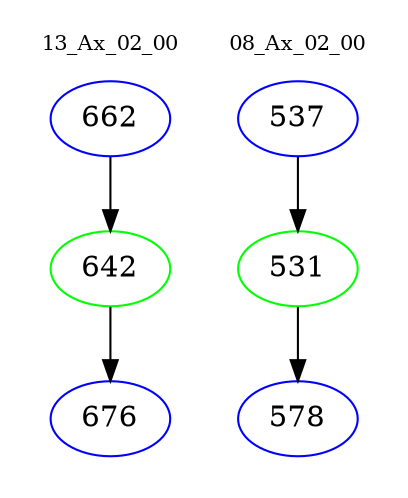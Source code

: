 digraph{
subgraph cluster_0 {
color = white
label = "13_Ax_02_00";
fontsize=10;
T0_662 [label="662", color="blue"]
T0_662 -> T0_642 [color="black"]
T0_642 [label="642", color="green"]
T0_642 -> T0_676 [color="black"]
T0_676 [label="676", color="blue"]
}
subgraph cluster_1 {
color = white
label = "08_Ax_02_00";
fontsize=10;
T1_537 [label="537", color="blue"]
T1_537 -> T1_531 [color="black"]
T1_531 [label="531", color="green"]
T1_531 -> T1_578 [color="black"]
T1_578 [label="578", color="blue"]
}
}
